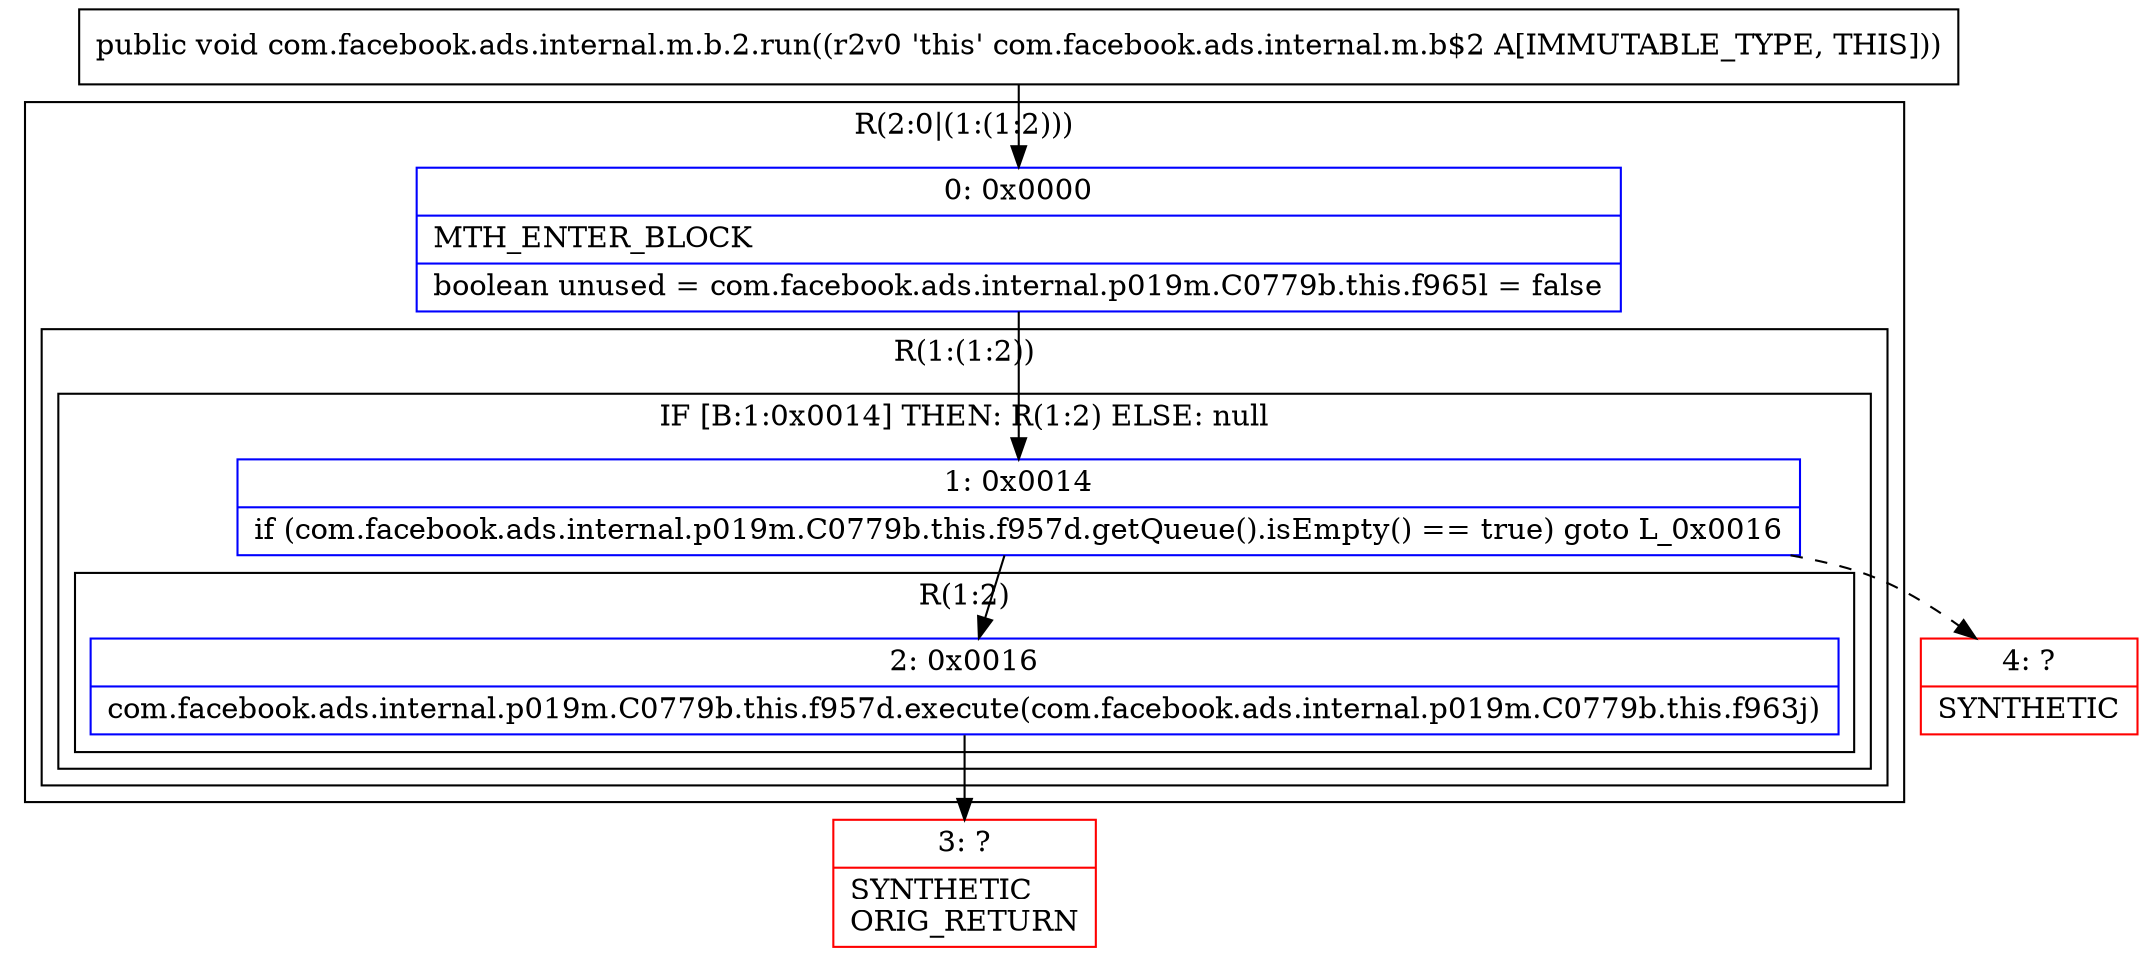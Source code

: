 digraph "CFG forcom.facebook.ads.internal.m.b.2.run()V" {
subgraph cluster_Region_128653802 {
label = "R(2:0|(1:(1:2)))";
node [shape=record,color=blue];
Node_0 [shape=record,label="{0\:\ 0x0000|MTH_ENTER_BLOCK\l|boolean unused = com.facebook.ads.internal.p019m.C0779b.this.f965l = false\l}"];
subgraph cluster_Region_1146326821 {
label = "R(1:(1:2))";
node [shape=record,color=blue];
subgraph cluster_IfRegion_1215538672 {
label = "IF [B:1:0x0014] THEN: R(1:2) ELSE: null";
node [shape=record,color=blue];
Node_1 [shape=record,label="{1\:\ 0x0014|if (com.facebook.ads.internal.p019m.C0779b.this.f957d.getQueue().isEmpty() == true) goto L_0x0016\l}"];
subgraph cluster_Region_914301957 {
label = "R(1:2)";
node [shape=record,color=blue];
Node_2 [shape=record,label="{2\:\ 0x0016|com.facebook.ads.internal.p019m.C0779b.this.f957d.execute(com.facebook.ads.internal.p019m.C0779b.this.f963j)\l}"];
}
}
}
}
Node_3 [shape=record,color=red,label="{3\:\ ?|SYNTHETIC\lORIG_RETURN\l}"];
Node_4 [shape=record,color=red,label="{4\:\ ?|SYNTHETIC\l}"];
MethodNode[shape=record,label="{public void com.facebook.ads.internal.m.b.2.run((r2v0 'this' com.facebook.ads.internal.m.b$2 A[IMMUTABLE_TYPE, THIS])) }"];
MethodNode -> Node_0;
Node_0 -> Node_1;
Node_1 -> Node_2;
Node_1 -> Node_4[style=dashed];
Node_2 -> Node_3;
}

